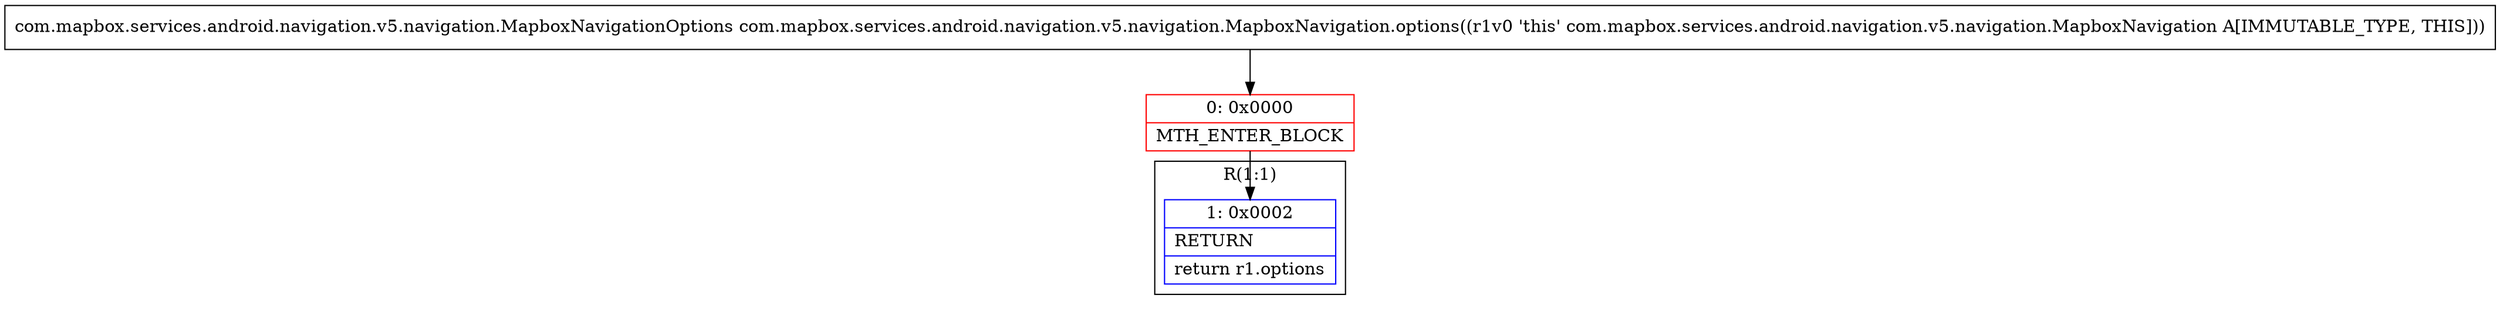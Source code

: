 digraph "CFG forcom.mapbox.services.android.navigation.v5.navigation.MapboxNavigation.options()Lcom\/mapbox\/services\/android\/navigation\/v5\/navigation\/MapboxNavigationOptions;" {
subgraph cluster_Region_2091238684 {
label = "R(1:1)";
node [shape=record,color=blue];
Node_1 [shape=record,label="{1\:\ 0x0002|RETURN\l|return r1.options\l}"];
}
Node_0 [shape=record,color=red,label="{0\:\ 0x0000|MTH_ENTER_BLOCK\l}"];
MethodNode[shape=record,label="{com.mapbox.services.android.navigation.v5.navigation.MapboxNavigationOptions com.mapbox.services.android.navigation.v5.navigation.MapboxNavigation.options((r1v0 'this' com.mapbox.services.android.navigation.v5.navigation.MapboxNavigation A[IMMUTABLE_TYPE, THIS])) }"];
MethodNode -> Node_0;
Node_0 -> Node_1;
}

